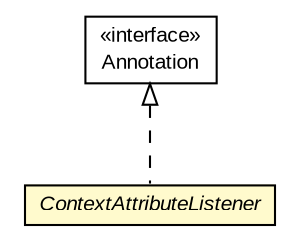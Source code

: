 #!/usr/local/bin/dot
#
# Class diagram 
# Generated by UMLGraph version R5_6-24-gf6e263 (http://www.umlgraph.org/)
#

digraph G {
	edge [fontname="arial",fontsize=10,labelfontname="arial",labelfontsize=10];
	node [fontname="arial",fontsize=10,shape=plaintext];
	nodesep=0.25;
	ranksep=0.5;
	// org.gservlet.annotation.ContextAttributeListener
	c889 [label=<<table title="org.gservlet.annotation.ContextAttributeListener" border="0" cellborder="1" cellspacing="0" cellpadding="2" port="p" bgcolor="lemonChiffon" href="./ContextAttributeListener.html">
		<tr><td><table border="0" cellspacing="0" cellpadding="1">
<tr><td align="center" balign="center"><font face="arial italic"> ContextAttributeListener </font></td></tr>
		</table></td></tr>
		</table>>, URL="./ContextAttributeListener.html", fontname="arial", fontcolor="black", fontsize=10.0];
	//org.gservlet.annotation.ContextAttributeListener implements java.lang.annotation.Annotation
	c890:p -> c889:p [dir=back,arrowtail=empty,style=dashed];
	// java.lang.annotation.Annotation
	c890 [label=<<table title="java.lang.annotation.Annotation" border="0" cellborder="1" cellspacing="0" cellpadding="2" port="p" href="https://docs.oracle.com/javase/7/docs/api/java/lang/annotation/Annotation.html">
		<tr><td><table border="0" cellspacing="0" cellpadding="1">
<tr><td align="center" balign="center"> &#171;interface&#187; </td></tr>
<tr><td align="center" balign="center"> Annotation </td></tr>
		</table></td></tr>
		</table>>, URL="https://docs.oracle.com/javase/7/docs/api/java/lang/annotation/Annotation.html", fontname="arial", fontcolor="black", fontsize=10.0];
}

